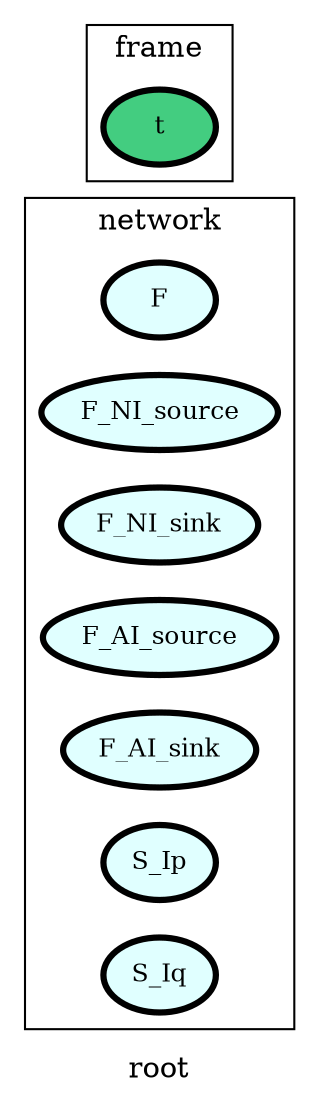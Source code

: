 digraph root {
label=root;
rankdir=LR;
subgraph cluster_root___network {
label=network;
rankdir=LR;
V_2 [fillcolor=lightcyan1, fontsize=12, label=F, penwidth=3, style=filled];
V_3 [fillcolor=lightcyan1, fontsize=12, label=F_NI_source, penwidth=3, style=filled];
V_4 [fillcolor=lightcyan1, fontsize=12, label=F_NI_sink, penwidth=3, style=filled];
V_5 [fillcolor=lightcyan1, fontsize=12, label=F_AI_source, penwidth=3, style=filled];
V_6 [fillcolor=lightcyan1, fontsize=12, label=F_AI_sink, penwidth=3, style=filled];
V_7 [fillcolor=lightcyan1, fontsize=12, label=S_Ip, penwidth=3, style=filled];
V_8 [fillcolor=lightcyan1, fontsize=12, label=S_Iq, penwidth=3, style=filled];
}

subgraph cluster_root___frame {
label=frame;
rankdir=LR;
V_1 [fillcolor=seagreen3, fontsize=12, label=t, penwidth=3, style=filled];
}

subgraph cluster_root___state {
label=state;
rankdir=LR;
}

subgraph cluster_root___constant {
label=constant;
rankdir=LR;
}

}
